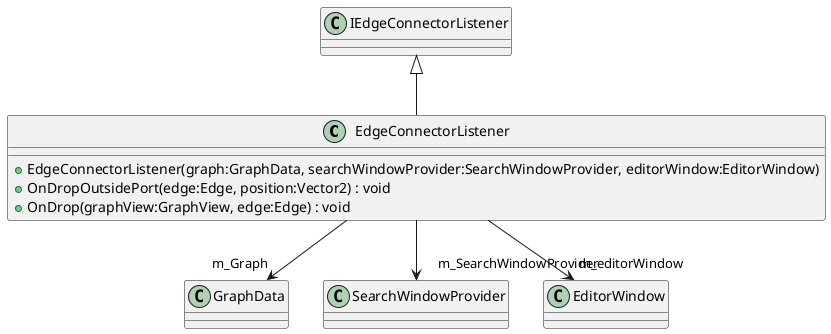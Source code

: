 @startuml
class EdgeConnectorListener {
    + EdgeConnectorListener(graph:GraphData, searchWindowProvider:SearchWindowProvider, editorWindow:EditorWindow)
    + OnDropOutsidePort(edge:Edge, position:Vector2) : void
    + OnDrop(graphView:GraphView, edge:Edge) : void
}
IEdgeConnectorListener <|-- EdgeConnectorListener
EdgeConnectorListener --> "m_Graph" GraphData
EdgeConnectorListener --> "m_SearchWindowProvider" SearchWindowProvider
EdgeConnectorListener --> "m_editorWindow" EditorWindow
@enduml
